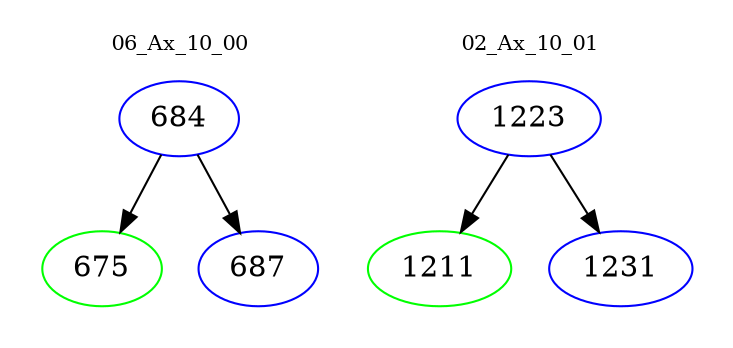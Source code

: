 digraph{
subgraph cluster_0 {
color = white
label = "06_Ax_10_00";
fontsize=10;
T0_684 [label="684", color="blue"]
T0_684 -> T0_675 [color="black"]
T0_675 [label="675", color="green"]
T0_684 -> T0_687 [color="black"]
T0_687 [label="687", color="blue"]
}
subgraph cluster_1 {
color = white
label = "02_Ax_10_01";
fontsize=10;
T1_1223 [label="1223", color="blue"]
T1_1223 -> T1_1211 [color="black"]
T1_1211 [label="1211", color="green"]
T1_1223 -> T1_1231 [color="black"]
T1_1231 [label="1231", color="blue"]
}
}

